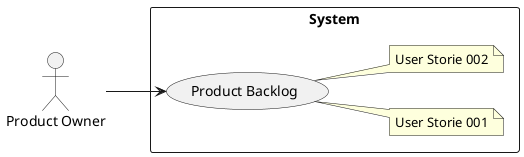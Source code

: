 @startuml


actor "Product Owner"

left to right direction
rectangle "System"{

    "Product Owner" --> (Product Backlog)
    note right of (Product Backlog) : User Storie 001
    note right of (Product Backlog) : User Storie 002
}

@enduml

@startuml

actor "Development Team"

left to right direction
rectangle "System"{

    "Development Team" --> (Sprint Planning Ceremony)
    "Development Team" --> (Sprint Backlog)
    note right of (Sprint Planning Ceremony) : Goals or Activities
    note right of (Sprint Backlog) : Task 001
    note right of (Sprint Backlog) : Task 002
}

@enduml

@startuml

left to right direction
actor "Scrum Master Team"
rectangle "System" {
    "Scrum Master Team" --> (Daily Scrum)
    "Scrum Master Team" --> (Sprint Review)
    "Scrum Master Team" --> (Product Increment)
    "Scrum Master Team" --> (Product Backlog Grooming)
}

(Daily Scrum) --> "Devops Team"
(Sprint Review) --> "Devops Team"
(Product Increment) --> "Scrum Master"
(Product Backlog Grooming) --> "Product Owner"

@enduml